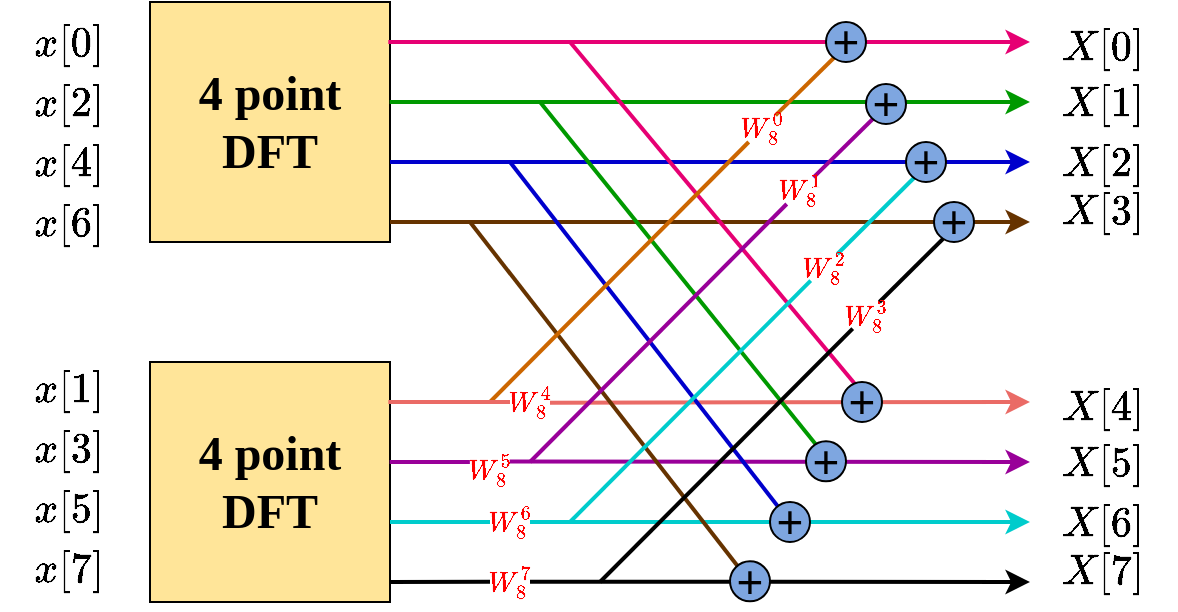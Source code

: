 <mxfile version="24.8.3">
  <diagram name="Page-1" id="xkZ4MyuTo0fxo7IwjMS0">
    <mxGraphModel dx="817" dy="503" grid="1" gridSize="10" guides="1" tooltips="1" connect="1" arrows="1" fold="1" page="1" pageScale="1" pageWidth="850" pageHeight="1100" math="1" shadow="0">
      <root>
        <mxCell id="0" />
        <mxCell id="1" parent="0" />
        <mxCell id="5Vim4sTOp13dh8lLwH-C-1" value="&lt;font style=&quot;font-size: 24px;&quot; face=&quot;Tahoma&quot;&gt;&lt;b&gt;4 point DFT&lt;/b&gt;&lt;/font&gt;" style="rounded=0;whiteSpace=wrap;html=1;fillColor=#FFE599;" vertex="1" parent="1">
          <mxGeometry x="170" y="100" width="120" height="120" as="geometry" />
        </mxCell>
        <mxCell id="5Vim4sTOp13dh8lLwH-C-3" value="" style="endArrow=classic;html=1;rounded=0;exitX=0.993;exitY=0.167;exitDx=0;exitDy=0;exitPerimeter=0;strokeColor=#E60073;strokeWidth=2;" edge="1" parent="1" source="5Vim4sTOp13dh8lLwH-C-1">
          <mxGeometry width="50" height="50" relative="1" as="geometry">
            <mxPoint x="390" y="150" as="sourcePoint" />
            <mxPoint x="610" y="120" as="targetPoint" />
          </mxGeometry>
        </mxCell>
        <mxCell id="5Vim4sTOp13dh8lLwH-C-4" value="" style="endArrow=classic;html=1;rounded=0;exitX=0.993;exitY=0.167;exitDx=0;exitDy=0;exitPerimeter=0;strokeColor=#009900;strokeWidth=2;" edge="1" parent="1">
          <mxGeometry width="50" height="50" relative="1" as="geometry">
            <mxPoint x="289.84" y="150" as="sourcePoint" />
            <mxPoint x="610" y="150" as="targetPoint" />
          </mxGeometry>
        </mxCell>
        <mxCell id="5Vim4sTOp13dh8lLwH-C-5" value="" style="endArrow=classic;html=1;rounded=0;exitX=0.993;exitY=0.167;exitDx=0;exitDy=0;exitPerimeter=0;strokeColor=#0000CC;strokeWidth=2;" edge="1" parent="1">
          <mxGeometry width="50" height="50" relative="1" as="geometry">
            <mxPoint x="290" y="180" as="sourcePoint" />
            <mxPoint x="610" y="180" as="targetPoint" />
          </mxGeometry>
        </mxCell>
        <mxCell id="5Vim4sTOp13dh8lLwH-C-6" value="" style="endArrow=classic;html=1;rounded=0;exitX=0.993;exitY=0.167;exitDx=0;exitDy=0;exitPerimeter=0;strokeColor=#663300;strokeWidth=2;" edge="1" parent="1">
          <mxGeometry width="50" height="50" relative="1" as="geometry">
            <mxPoint x="290" y="210" as="sourcePoint" />
            <mxPoint x="610" y="210" as="targetPoint" />
          </mxGeometry>
        </mxCell>
        <mxCell id="5Vim4sTOp13dh8lLwH-C-7" value="&lt;font style=&quot;font-size: 24px;&quot; face=&quot;Tahoma&quot;&gt;&lt;b&gt;4 point DFT&lt;/b&gt;&lt;/font&gt;" style="rounded=0;whiteSpace=wrap;html=1;fillColor=#FFE599;" vertex="1" parent="1">
          <mxGeometry x="170" y="280" width="120" height="120" as="geometry" />
        </mxCell>
        <mxCell id="5Vim4sTOp13dh8lLwH-C-8" value="" style="endArrow=classic;html=1;rounded=0;exitX=1;exitY=0.5;exitDx=0;exitDy=0;strokeColor=#EA6B66;strokeWidth=2;" edge="1" source="5Vim4sTOp13dh8lLwH-C-48" parent="1">
          <mxGeometry width="50" height="50" relative="1" as="geometry">
            <mxPoint x="390" y="330" as="sourcePoint" />
            <mxPoint x="610" y="300" as="targetPoint" />
          </mxGeometry>
        </mxCell>
        <mxCell id="5Vim4sTOp13dh8lLwH-C-9" value="" style="endArrow=classic;html=1;rounded=0;exitX=0.993;exitY=0.167;exitDx=0;exitDy=0;exitPerimeter=0;strokeColor=#990099;strokeWidth=2;" edge="1" parent="1" source="5Vim4sTOp13dh8lLwH-C-56">
          <mxGeometry width="50" height="50" relative="1" as="geometry">
            <mxPoint x="289.84" y="330" as="sourcePoint" />
            <mxPoint x="610" y="330" as="targetPoint" />
          </mxGeometry>
        </mxCell>
        <mxCell id="5Vim4sTOp13dh8lLwH-C-10" value="" style="endArrow=classic;html=1;rounded=0;exitX=1;exitY=0.5;exitDx=0;exitDy=0;strokeColor=#00CCCC;strokeWidth=2;" edge="1" parent="1" source="5Vim4sTOp13dh8lLwH-C-59">
          <mxGeometry width="50" height="50" relative="1" as="geometry">
            <mxPoint x="290" y="360" as="sourcePoint" />
            <mxPoint x="610" y="360" as="targetPoint" />
          </mxGeometry>
        </mxCell>
        <mxCell id="5Vim4sTOp13dh8lLwH-C-11" value="" style="endArrow=classic;html=1;rounded=0;exitX=1;exitY=0.5;exitDx=0;exitDy=0;strokeColor=#000000;strokeWidth=2;" edge="1" parent="1" source="5Vim4sTOp13dh8lLwH-C-61">
          <mxGeometry width="50" height="50" relative="1" as="geometry">
            <mxPoint x="290" y="390" as="sourcePoint" />
            <mxPoint x="610" y="390" as="targetPoint" />
          </mxGeometry>
        </mxCell>
        <mxCell id="5Vim4sTOp13dh8lLwH-C-12" value="&lt;font style=&quot;font-size: 18px;&quot;&gt;$$x[0]$$&lt;/font&gt;" style="text;html=1;align=center;verticalAlign=middle;whiteSpace=wrap;rounded=0;" vertex="1" parent="1">
          <mxGeometry x="100" y="106" width="60" height="30" as="geometry" />
        </mxCell>
        <mxCell id="5Vim4sTOp13dh8lLwH-C-13" value="&lt;font style=&quot;font-size: 18px;&quot;&gt;$$x[2]$$&lt;/font&gt;" style="text;html=1;align=center;verticalAlign=middle;whiteSpace=wrap;rounded=0;" vertex="1" parent="1">
          <mxGeometry x="100" y="136" width="60" height="30" as="geometry" />
        </mxCell>
        <mxCell id="5Vim4sTOp13dh8lLwH-C-14" value="&lt;font style=&quot;font-size: 18px;&quot;&gt;$$x[4]$$&lt;/font&gt;" style="text;html=1;align=center;verticalAlign=middle;whiteSpace=wrap;rounded=0;" vertex="1" parent="1">
          <mxGeometry x="100" y="166" width="60" height="30" as="geometry" />
        </mxCell>
        <mxCell id="5Vim4sTOp13dh8lLwH-C-15" value="&lt;font style=&quot;font-size: 18px;&quot;&gt;$$x[6]$$&lt;/font&gt;" style="text;html=1;align=center;verticalAlign=middle;whiteSpace=wrap;rounded=0;" vertex="1" parent="1">
          <mxGeometry x="100" y="196" width="60" height="30" as="geometry" />
        </mxCell>
        <mxCell id="5Vim4sTOp13dh8lLwH-C-16" value="&lt;font style=&quot;font-size: 18px;&quot;&gt;$$x[1]$$&lt;/font&gt;" style="text;html=1;align=center;verticalAlign=middle;whiteSpace=wrap;rounded=0;" vertex="1" parent="1">
          <mxGeometry x="100" y="279" width="60" height="30" as="geometry" />
        </mxCell>
        <mxCell id="5Vim4sTOp13dh8lLwH-C-17" value="&lt;font style=&quot;font-size: 18px;&quot;&gt;$$x[3]$$&lt;/font&gt;" style="text;html=1;align=center;verticalAlign=middle;whiteSpace=wrap;rounded=0;" vertex="1" parent="1">
          <mxGeometry x="100" y="309" width="60" height="30" as="geometry" />
        </mxCell>
        <mxCell id="5Vim4sTOp13dh8lLwH-C-18" value="&lt;font style=&quot;font-size: 18px;&quot;&gt;$$x[5]$$&lt;/font&gt;" style="text;html=1;align=center;verticalAlign=middle;whiteSpace=wrap;rounded=0;" vertex="1" parent="1">
          <mxGeometry x="100" y="339" width="60" height="30" as="geometry" />
        </mxCell>
        <mxCell id="5Vim4sTOp13dh8lLwH-C-19" value="&lt;font style=&quot;font-size: 18px;&quot;&gt;$$x[7]$$&lt;/font&gt;" style="text;html=1;align=center;verticalAlign=middle;whiteSpace=wrap;rounded=0;" vertex="1" parent="1">
          <mxGeometry x="100" y="369" width="60" height="30" as="geometry" />
        </mxCell>
        <mxCell id="5Vim4sTOp13dh8lLwH-C-21" value="" style="endArrow=none;html=1;rounded=0;strokeWidth=2;strokeColor=#E60073;" edge="1" parent="1">
          <mxGeometry width="50" height="50" relative="1" as="geometry">
            <mxPoint x="380" y="120" as="sourcePoint" />
            <mxPoint x="530" y="300" as="targetPoint" />
          </mxGeometry>
        </mxCell>
        <mxCell id="5Vim4sTOp13dh8lLwH-C-22" value="" style="endArrow=none;html=1;rounded=0;strokeWidth=2;strokeColor=#009900;" edge="1" parent="1">
          <mxGeometry width="50" height="50" relative="1" as="geometry">
            <mxPoint x="365" y="150" as="sourcePoint" />
            <mxPoint x="510" y="330" as="targetPoint" />
          </mxGeometry>
        </mxCell>
        <mxCell id="5Vim4sTOp13dh8lLwH-C-23" value="" style="endArrow=none;html=1;rounded=0;strokeWidth=2;strokeColor=#0000CC;" edge="1" parent="1">
          <mxGeometry width="50" height="50" relative="1" as="geometry">
            <mxPoint x="350" y="180" as="sourcePoint" />
            <mxPoint x="490" y="360" as="targetPoint" />
          </mxGeometry>
        </mxCell>
        <mxCell id="5Vim4sTOp13dh8lLwH-C-24" value="" style="endArrow=none;html=1;rounded=0;strokeWidth=2;strokeColor=#663300;" edge="1" parent="1">
          <mxGeometry width="50" height="50" relative="1" as="geometry">
            <mxPoint x="330" y="210" as="sourcePoint" />
            <mxPoint x="470" y="390" as="targetPoint" />
          </mxGeometry>
        </mxCell>
        <mxCell id="5Vim4sTOp13dh8lLwH-C-25" value="" style="endArrow=none;html=1;rounded=0;strokeWidth=2;strokeColor=#CC6600;" edge="1" parent="1" source="5Vim4sTOp13dh8lLwH-C-37">
          <mxGeometry width="50" height="50" relative="1" as="geometry">
            <mxPoint x="340" y="300" as="sourcePoint" />
            <mxPoint x="520" y="120" as="targetPoint" />
          </mxGeometry>
        </mxCell>
        <mxCell id="5Vim4sTOp13dh8lLwH-C-26" value="" style="endArrow=none;html=1;rounded=0;strokeWidth=2;strokeColor=#990099;" edge="1" parent="1" source="5Vim4sTOp13dh8lLwH-C-42">
          <mxGeometry width="50" height="50" relative="1" as="geometry">
            <mxPoint x="360" y="330" as="sourcePoint" />
            <mxPoint x="540" y="150" as="targetPoint" />
          </mxGeometry>
        </mxCell>
        <mxCell id="5Vim4sTOp13dh8lLwH-C-27" value="" style="endArrow=none;html=1;rounded=0;strokeWidth=2;strokeColor=#00CCCC;" edge="1" parent="1" source="5Vim4sTOp13dh8lLwH-C-44">
          <mxGeometry width="50" height="50" relative="1" as="geometry">
            <mxPoint x="380" y="360" as="sourcePoint" />
            <mxPoint x="560" y="180" as="targetPoint" />
          </mxGeometry>
        </mxCell>
        <mxCell id="5Vim4sTOp13dh8lLwH-C-28" value="" style="endArrow=none;html=1;rounded=0;strokeWidth=2;strokeColor=#000000;" edge="1" parent="1" source="5Vim4sTOp13dh8lLwH-C-46">
          <mxGeometry width="50" height="50" relative="1" as="geometry">
            <mxPoint x="395" y="390" as="sourcePoint" />
            <mxPoint x="575" y="210" as="targetPoint" />
          </mxGeometry>
        </mxCell>
        <mxCell id="5Vim4sTOp13dh8lLwH-C-29" value="&lt;font style=&quot;font-size: 18px;&quot;&gt;$$X[0]$$&lt;/font&gt;" style="text;html=1;align=center;verticalAlign=middle;whiteSpace=wrap;rounded=0;" vertex="1" parent="1">
          <mxGeometry x="617" y="108" width="60" height="30" as="geometry" />
        </mxCell>
        <mxCell id="5Vim4sTOp13dh8lLwH-C-30" value="&lt;font style=&quot;font-size: 18px;&quot;&gt;$$X[1]$$&lt;/font&gt;" style="text;html=1;align=center;verticalAlign=middle;whiteSpace=wrap;rounded=0;" vertex="1" parent="1">
          <mxGeometry x="617" y="136" width="60" height="30" as="geometry" />
        </mxCell>
        <mxCell id="5Vim4sTOp13dh8lLwH-C-31" value="&lt;font style=&quot;font-size: 18px;&quot;&gt;$$X[2]$$&lt;/font&gt;" style="text;html=1;align=center;verticalAlign=middle;whiteSpace=wrap;rounded=0;" vertex="1" parent="1">
          <mxGeometry x="617" y="166" width="60" height="30" as="geometry" />
        </mxCell>
        <mxCell id="5Vim4sTOp13dh8lLwH-C-32" value="&lt;font style=&quot;font-size: 18px;&quot;&gt;$$X[3]$$&lt;/font&gt;" style="text;html=1;align=center;verticalAlign=middle;whiteSpace=wrap;rounded=0;" vertex="1" parent="1">
          <mxGeometry x="617" y="190" width="60" height="30" as="geometry" />
        </mxCell>
        <mxCell id="5Vim4sTOp13dh8lLwH-C-33" value="&lt;font style=&quot;font-size: 18px;&quot;&gt;$$X[4]$$&lt;/font&gt;" style="text;html=1;align=center;verticalAlign=middle;whiteSpace=wrap;rounded=0;" vertex="1" parent="1">
          <mxGeometry x="617" y="288" width="60" height="30" as="geometry" />
        </mxCell>
        <mxCell id="5Vim4sTOp13dh8lLwH-C-34" value="&lt;font style=&quot;font-size: 18px;&quot;&gt;$$X[5]$$&lt;/font&gt;" style="text;html=1;align=center;verticalAlign=middle;whiteSpace=wrap;rounded=0;" vertex="1" parent="1">
          <mxGeometry x="617" y="316" width="60" height="30" as="geometry" />
        </mxCell>
        <mxCell id="5Vim4sTOp13dh8lLwH-C-35" value="&lt;font style=&quot;font-size: 18px;&quot;&gt;$$X[6]$$&lt;/font&gt;" style="text;html=1;align=center;verticalAlign=middle;whiteSpace=wrap;rounded=0;" vertex="1" parent="1">
          <mxGeometry x="617" y="346" width="60" height="30" as="geometry" />
        </mxCell>
        <mxCell id="5Vim4sTOp13dh8lLwH-C-36" value="&lt;font style=&quot;font-size: 18px;&quot;&gt;$$X[7]$$&lt;/font&gt;" style="text;html=1;align=center;verticalAlign=middle;whiteSpace=wrap;rounded=0;" vertex="1" parent="1">
          <mxGeometry x="617" y="370" width="60" height="30" as="geometry" />
        </mxCell>
        <mxCell id="5Vim4sTOp13dh8lLwH-C-40" value="" style="endArrow=none;html=1;rounded=0;strokeWidth=2;strokeColor=#CC6600;" edge="1" parent="1" target="5Vim4sTOp13dh8lLwH-C-37">
          <mxGeometry width="50" height="50" relative="1" as="geometry">
            <mxPoint x="340" y="300" as="sourcePoint" />
            <mxPoint x="520" y="120" as="targetPoint" />
          </mxGeometry>
        </mxCell>
        <mxCell id="5Vim4sTOp13dh8lLwH-C-37" value="&lt;font style=&quot;background-color: rgb(51, 255, 51);&quot; color=&quot;#ff0000&quot;&gt;$$W_8^0$$&lt;/font&gt;" style="text;html=1;align=center;verticalAlign=middle;whiteSpace=wrap;rounded=0;" vertex="1" parent="1">
          <mxGeometry x="456" y="156.67" width="40" height="13.33" as="geometry" />
        </mxCell>
        <mxCell id="5Vim4sTOp13dh8lLwH-C-43" value="" style="endArrow=none;html=1;rounded=0;strokeWidth=2;strokeColor=#990099;" edge="1" parent="1" target="5Vim4sTOp13dh8lLwH-C-42">
          <mxGeometry width="50" height="50" relative="1" as="geometry">
            <mxPoint x="360" y="330" as="sourcePoint" />
            <mxPoint x="540" y="150" as="targetPoint" />
          </mxGeometry>
        </mxCell>
        <mxCell id="5Vim4sTOp13dh8lLwH-C-42" value="&lt;font style=&quot;background-color: rgb(51, 255, 51);&quot; color=&quot;#ff0000&quot;&gt;$$W_8^1$$&lt;/font&gt;" style="text;html=1;align=center;verticalAlign=middle;whiteSpace=wrap;rounded=0;" vertex="1" parent="1">
          <mxGeometry x="475" y="187.67" width="40" height="13.33" as="geometry" />
        </mxCell>
        <mxCell id="5Vim4sTOp13dh8lLwH-C-45" value="" style="endArrow=none;html=1;rounded=0;strokeWidth=2;strokeColor=#00CCCC;" edge="1" parent="1" target="5Vim4sTOp13dh8lLwH-C-44">
          <mxGeometry width="50" height="50" relative="1" as="geometry">
            <mxPoint x="380" y="360" as="sourcePoint" />
            <mxPoint x="560" y="180" as="targetPoint" />
          </mxGeometry>
        </mxCell>
        <mxCell id="5Vim4sTOp13dh8lLwH-C-44" value="&lt;font style=&quot;background-color: rgb(51, 255, 51);&quot; color=&quot;#ff0000&quot;&gt;$$W_8^2$$&lt;/font&gt;" style="text;html=1;align=center;verticalAlign=middle;whiteSpace=wrap;rounded=0;" vertex="1" parent="1">
          <mxGeometry x="487" y="226" width="40" height="13.33" as="geometry" />
        </mxCell>
        <mxCell id="5Vim4sTOp13dh8lLwH-C-47" value="" style="endArrow=none;html=1;rounded=0;strokeWidth=2;strokeColor=#000000;" edge="1" parent="1" target="5Vim4sTOp13dh8lLwH-C-46">
          <mxGeometry width="50" height="50" relative="1" as="geometry">
            <mxPoint x="395" y="390" as="sourcePoint" />
            <mxPoint x="575" y="210" as="targetPoint" />
          </mxGeometry>
        </mxCell>
        <mxCell id="5Vim4sTOp13dh8lLwH-C-46" value="&lt;font style=&quot;background-color: rgb(51, 255, 51);&quot; color=&quot;#ff0000&quot;&gt;$$W_8^3$$&lt;/font&gt;" style="text;html=1;align=center;verticalAlign=middle;whiteSpace=wrap;rounded=0;" vertex="1" parent="1">
          <mxGeometry x="508" y="250" width="40" height="13.33" as="geometry" />
        </mxCell>
        <mxCell id="5Vim4sTOp13dh8lLwH-C-54" value="" style="endArrow=none;html=1;rounded=0;exitX=0.993;exitY=0.167;exitDx=0;exitDy=0;exitPerimeter=0;strokeColor=#EA6B66;strokeWidth=2;endFill=0;" edge="1" parent="1" source="5Vim4sTOp13dh8lLwH-C-7">
          <mxGeometry width="50" height="50" relative="1" as="geometry">
            <mxPoint x="289" y="300" as="sourcePoint" />
            <mxPoint x="350" y="300" as="targetPoint" />
          </mxGeometry>
        </mxCell>
        <mxCell id="5Vim4sTOp13dh8lLwH-C-48" value="&lt;font style=&quot;background-color: rgb(51, 255, 51);&quot; color=&quot;#ff0000&quot;&gt;$$W_8^4$$&lt;/font&gt;" style="text;html=1;align=center;verticalAlign=middle;whiteSpace=wrap;rounded=0;" vertex="1" parent="1">
          <mxGeometry x="350" y="293.67" width="20" height="13.33" as="geometry" />
        </mxCell>
        <mxCell id="5Vim4sTOp13dh8lLwH-C-57" value="" style="endArrow=none;html=1;rounded=0;exitX=0.993;exitY=0.167;exitDx=0;exitDy=0;exitPerimeter=0;strokeColor=#990099;strokeWidth=2;entryX=-0.003;entryY=0.183;entryDx=0;entryDy=0;entryPerimeter=0;endFill=0;" edge="1" parent="1" target="5Vim4sTOp13dh8lLwH-C-56">
          <mxGeometry width="50" height="50" relative="1" as="geometry">
            <mxPoint x="289.84" y="330" as="sourcePoint" />
            <mxPoint x="590.84" y="330" as="targetPoint" />
          </mxGeometry>
        </mxCell>
        <mxCell id="5Vim4sTOp13dh8lLwH-C-56" value="&lt;font style=&quot;background-color: rgb(51, 255, 51);&quot; color=&quot;#ff0000&quot;&gt;$$W_8^5$$&lt;/font&gt;" style="text;html=1;align=center;verticalAlign=middle;whiteSpace=wrap;rounded=0;" vertex="1" parent="1">
          <mxGeometry x="330" y="327.33" width="20" height="14.33" as="geometry" />
        </mxCell>
        <mxCell id="5Vim4sTOp13dh8lLwH-C-60" value="" style="endArrow=none;html=1;rounded=0;exitX=0.993;exitY=0.167;exitDx=0;exitDy=0;exitPerimeter=0;strokeColor=#00CCCC;strokeWidth=2;endFill=0;" edge="1" parent="1" target="5Vim4sTOp13dh8lLwH-C-59">
          <mxGeometry width="50" height="50" relative="1" as="geometry">
            <mxPoint x="290" y="360" as="sourcePoint" />
            <mxPoint x="591" y="360" as="targetPoint" />
          </mxGeometry>
        </mxCell>
        <mxCell id="5Vim4sTOp13dh8lLwH-C-59" value="&lt;font style=&quot;background-color: rgb(51, 255, 51);&quot; color=&quot;#ff0000&quot;&gt;$$W_8^6$$&lt;/font&gt;" style="text;html=1;align=center;verticalAlign=middle;whiteSpace=wrap;rounded=0;" vertex="1" parent="1">
          <mxGeometry x="340" y="352.84" width="20" height="14.33" as="geometry" />
        </mxCell>
        <mxCell id="5Vim4sTOp13dh8lLwH-C-62" value="" style="endArrow=none;html=1;rounded=0;exitX=0.993;exitY=0.167;exitDx=0;exitDy=0;exitPerimeter=0;strokeColor=#000000;strokeWidth=2;endFill=0;" edge="1" parent="1" target="5Vim4sTOp13dh8lLwH-C-61">
          <mxGeometry width="50" height="50" relative="1" as="geometry">
            <mxPoint x="290" y="390" as="sourcePoint" />
            <mxPoint x="591" y="390" as="targetPoint" />
          </mxGeometry>
        </mxCell>
        <mxCell id="5Vim4sTOp13dh8lLwH-C-61" value="&lt;font style=&quot;background-color: rgb(51, 255, 51);&quot; color=&quot;#ff0000&quot;&gt;$$W_8^7$$&lt;/font&gt;" style="text;html=1;align=center;verticalAlign=middle;whiteSpace=wrap;rounded=0;" vertex="1" parent="1">
          <mxGeometry x="340" y="382.67" width="20" height="14.33" as="geometry" />
        </mxCell>
        <mxCell id="5Vim4sTOp13dh8lLwH-C-63" value="&lt;font style=&quot;font-size: 23px;&quot;&gt;+&lt;/font&gt;" style="ellipse;whiteSpace=wrap;html=1;aspect=fixed;gradientColor=none;fillColor=#7EA6E0;" vertex="1" parent="1">
          <mxGeometry x="508" y="110" width="20" height="20" as="geometry" />
        </mxCell>
        <mxCell id="5Vim4sTOp13dh8lLwH-C-64" value="&lt;font style=&quot;font-size: 23px;&quot;&gt;+&lt;/font&gt;" style="ellipse;whiteSpace=wrap;html=1;aspect=fixed;gradientColor=none;fillColor=#7EA6E0;" vertex="1" parent="1">
          <mxGeometry x="528" y="141" width="20" height="20" as="geometry" />
        </mxCell>
        <mxCell id="5Vim4sTOp13dh8lLwH-C-65" value="&lt;font style=&quot;font-size: 23px;&quot;&gt;+&lt;/font&gt;" style="ellipse;whiteSpace=wrap;html=1;aspect=fixed;gradientColor=none;fillColor=#7EA6E0;" vertex="1" parent="1">
          <mxGeometry x="548" y="170" width="20" height="20" as="geometry" />
        </mxCell>
        <mxCell id="5Vim4sTOp13dh8lLwH-C-66" value="&lt;font style=&quot;font-size: 23px;&quot;&gt;+&lt;/font&gt;" style="ellipse;whiteSpace=wrap;html=1;aspect=fixed;gradientColor=none;fillColor=#7EA6E0;" vertex="1" parent="1">
          <mxGeometry x="562" y="200" width="20" height="20" as="geometry" />
        </mxCell>
        <mxCell id="5Vim4sTOp13dh8lLwH-C-68" value="&lt;font style=&quot;font-size: 23px;&quot;&gt;+&lt;/font&gt;" style="ellipse;whiteSpace=wrap;html=1;aspect=fixed;gradientColor=none;fillColor=#7EA6E0;" vertex="1" parent="1">
          <mxGeometry x="516" y="290" width="20" height="20" as="geometry" />
        </mxCell>
        <mxCell id="5Vim4sTOp13dh8lLwH-C-71" value="&lt;font style=&quot;font-size: 23px;&quot;&gt;+&lt;/font&gt;" style="ellipse;whiteSpace=wrap;html=1;aspect=fixed;gradientColor=none;fillColor=#7EA6E0;" vertex="1" parent="1">
          <mxGeometry x="498" y="319.66" width="20" height="20" as="geometry" />
        </mxCell>
        <mxCell id="5Vim4sTOp13dh8lLwH-C-72" value="&lt;font style=&quot;font-size: 23px;&quot;&gt;+&lt;/font&gt;" style="ellipse;whiteSpace=wrap;html=1;aspect=fixed;gradientColor=none;fillColor=#7EA6E0;" vertex="1" parent="1">
          <mxGeometry x="480" y="350.0" width="20" height="20" as="geometry" />
        </mxCell>
        <mxCell id="5Vim4sTOp13dh8lLwH-C-73" value="&lt;font style=&quot;font-size: 23px;&quot;&gt;+&lt;/font&gt;" style="ellipse;whiteSpace=wrap;html=1;aspect=fixed;gradientColor=none;fillColor=#7EA6E0;" vertex="1" parent="1">
          <mxGeometry x="460" y="379.67" width="20" height="20" as="geometry" />
        </mxCell>
      </root>
    </mxGraphModel>
  </diagram>
</mxfile>
